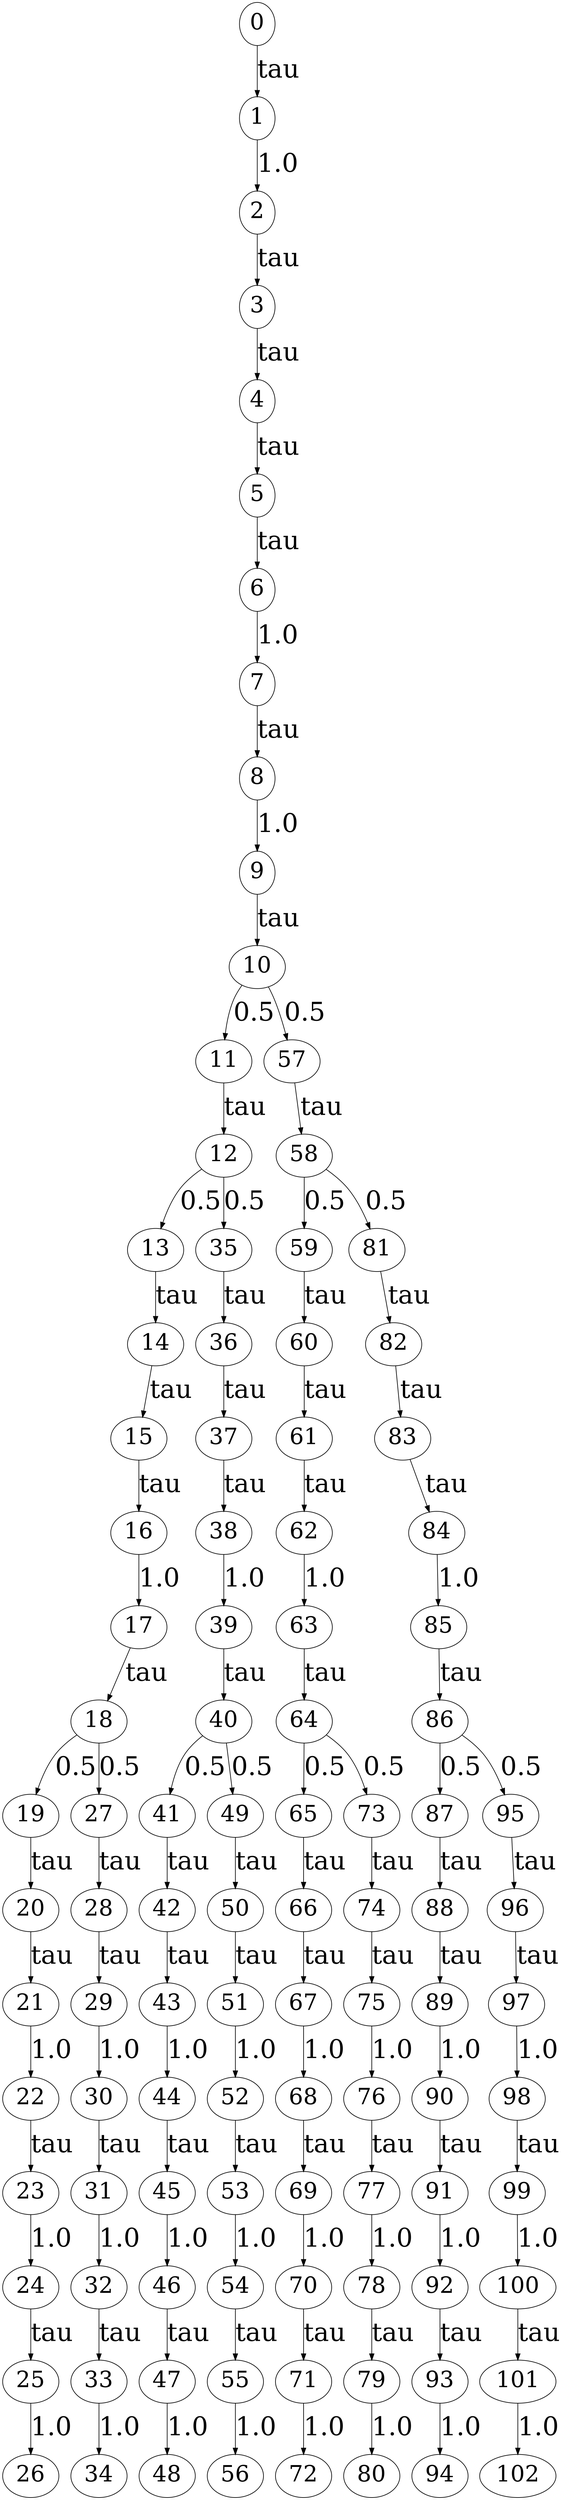 // The qLTS QSS
digraph {
	node [fontsize=35]
	edge [fontsize=40]
	0 -> 1 [label=tau]
	1 -> 2 [label=1.0]
	2 -> 3 [label=tau]
	3 -> 4 [label=tau]
	4 -> 5 [label=tau]
	5 -> 6 [label=tau]
	6 -> 7 [label=1.0]
	7 -> 8 [label=tau]
	8 -> 9 [label=1.0]
	9 -> 10 [label=tau]
	10 -> 11 [label=0.5]
	11 -> 12 [label=tau]
	12 -> 13 [label=0.5]
	13 -> 14 [label=tau]
	14 -> 15 [label=tau]
	15 -> 16 [label=tau]
	16 -> 17 [label=1.0]
	17 -> 18 [label=tau]
	18 -> 19 [label=0.5]
	19 -> 20 [label=tau]
	20 -> 21 [label=tau]
	21 -> 22 [label=1.0]
	22 -> 23 [label=tau]
	23 -> 24 [label=1.0]
	24 -> 25 [label=tau]
	25 -> 26 [label=1.0]
	18 -> 27 [label=0.5]
	27 -> 28 [label=tau]
	28 -> 29 [label=tau]
	29 -> 30 [label=1.0]
	30 -> 31 [label=tau]
	31 -> 32 [label=1.0]
	32 -> 33 [label=tau]
	33 -> 34 [label=1.0]
	12 -> 35 [label=0.5]
	35 -> 36 [label=tau]
	36 -> 37 [label=tau]
	37 -> 38 [label=tau]
	38 -> 39 [label=1.0]
	39 -> 40 [label=tau]
	40 -> 41 [label=0.5]
	41 -> 42 [label=tau]
	42 -> 43 [label=tau]
	43 -> 44 [label=1.0]
	44 -> 45 [label=tau]
	45 -> 46 [label=1.0]
	46 -> 47 [label=tau]
	47 -> 48 [label=1.0]
	40 -> 49 [label=0.5]
	49 -> 50 [label=tau]
	50 -> 51 [label=tau]
	51 -> 52 [label=1.0]
	52 -> 53 [label=tau]
	53 -> 54 [label=1.0]
	54 -> 55 [label=tau]
	55 -> 56 [label=1.0]
	10 -> 57 [label=0.5]
	57 -> 58 [label=tau]
	58 -> 59 [label=0.5]
	59 -> 60 [label=tau]
	60 -> 61 [label=tau]
	61 -> 62 [label=tau]
	62 -> 63 [label=1.0]
	63 -> 64 [label=tau]
	64 -> 65 [label=0.5]
	65 -> 66 [label=tau]
	66 -> 67 [label=tau]
	67 -> 68 [label=1.0]
	68 -> 69 [label=tau]
	69 -> 70 [label=1.0]
	70 -> 71 [label=tau]
	71 -> 72 [label=1.0]
	64 -> 73 [label=0.5]
	73 -> 74 [label=tau]
	74 -> 75 [label=tau]
	75 -> 76 [label=1.0]
	76 -> 77 [label=tau]
	77 -> 78 [label=1.0]
	78 -> 79 [label=tau]
	79 -> 80 [label=1.0]
	58 -> 81 [label=0.5]
	81 -> 82 [label=tau]
	82 -> 83 [label=tau]
	83 -> 84 [label=tau]
	84 -> 85 [label=1.0]
	85 -> 86 [label=tau]
	86 -> 87 [label=0.5]
	87 -> 88 [label=tau]
	88 -> 89 [label=tau]
	89 -> 90 [label=1.0]
	90 -> 91 [label=tau]
	91 -> 92 [label=1.0]
	92 -> 93 [label=tau]
	93 -> 94 [label=1.0]
	86 -> 95 [label=0.5]
	95 -> 96 [label=tau]
	96 -> 97 [label=tau]
	97 -> 98 [label=1.0]
	98 -> 99 [label=tau]
	99 -> 100 [label=1.0]
	100 -> 101 [label=tau]
	101 -> 102 [label=1.0]
}
